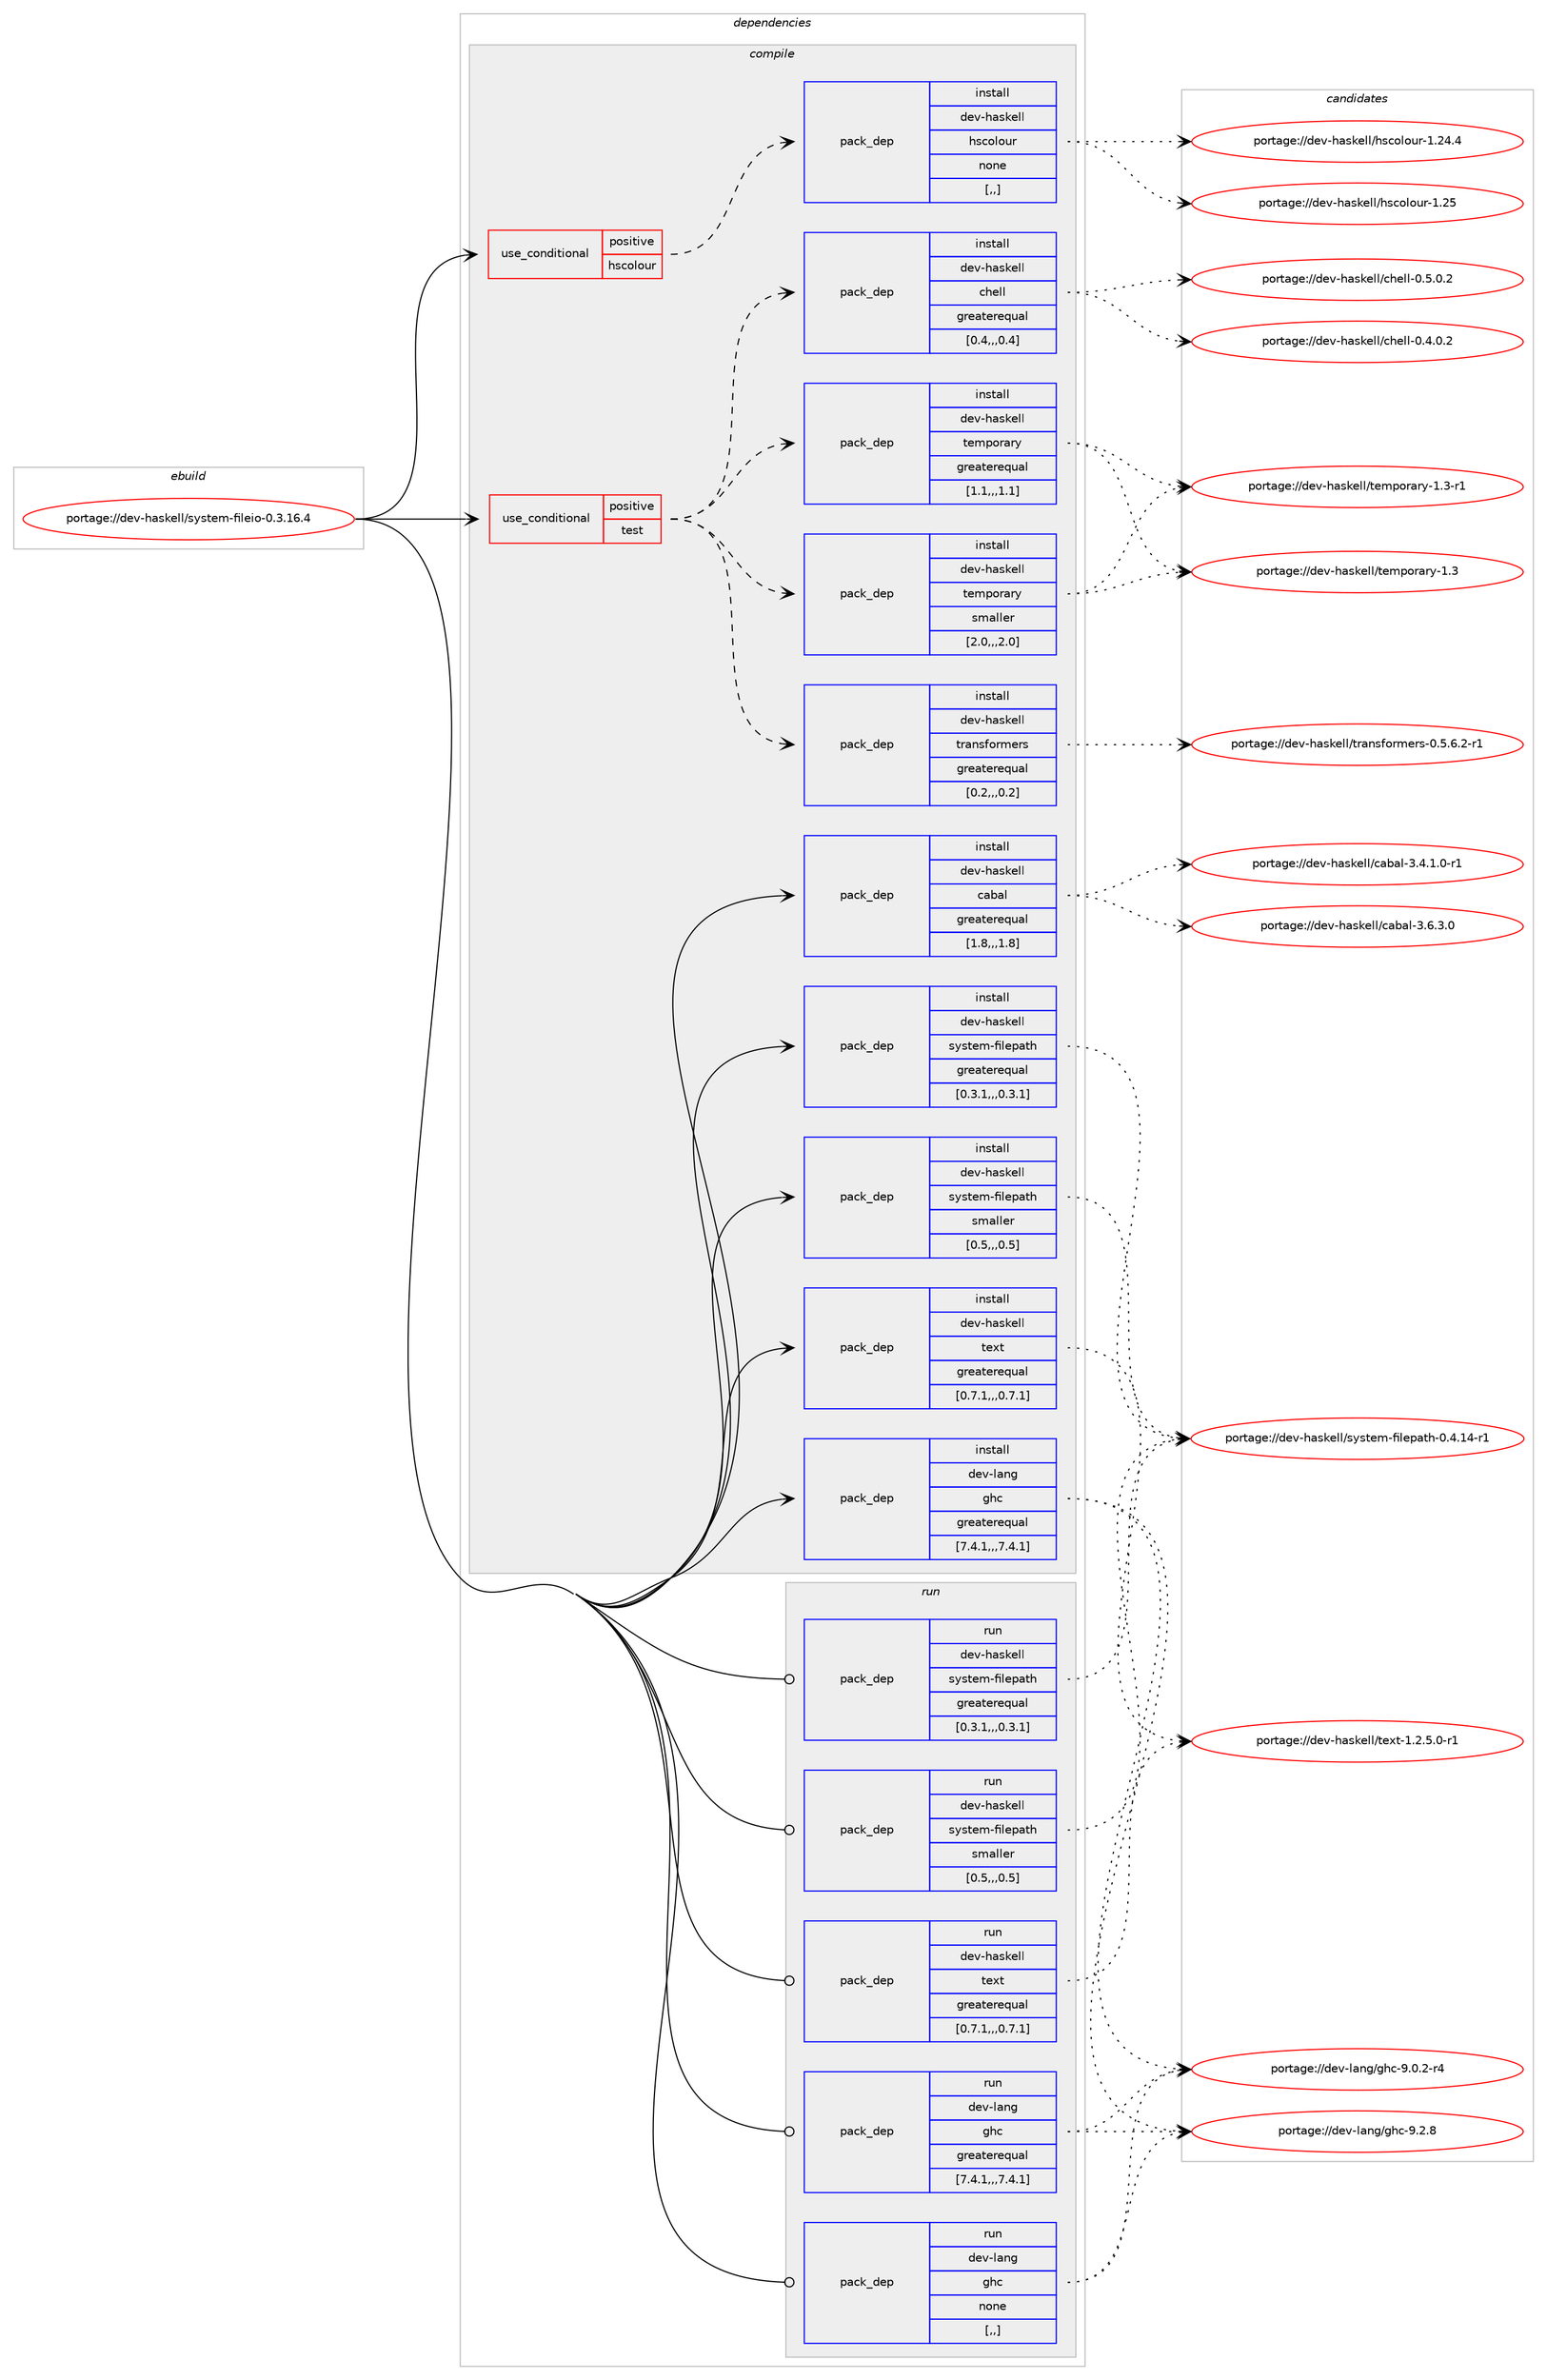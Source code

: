 digraph prolog {

# *************
# Graph options
# *************

newrank=true;
concentrate=true;
compound=true;
graph [rankdir=LR,fontname=Helvetica,fontsize=10,ranksep=1.5];#, ranksep=2.5, nodesep=0.2];
edge  [arrowhead=vee];
node  [fontname=Helvetica,fontsize=10];

# **********
# The ebuild
# **********

subgraph cluster_leftcol {
color=gray;
label=<<i>ebuild</i>>;
id [label="portage://dev-haskell/system-fileio-0.3.16.4", color=red, width=4, href="../dev-haskell/system-fileio-0.3.16.4.svg"];
}

# ****************
# The dependencies
# ****************

subgraph cluster_midcol {
color=gray;
label=<<i>dependencies</i>>;
subgraph cluster_compile {
fillcolor="#eeeeee";
style=filled;
label=<<i>compile</i>>;
subgraph cond21069 {
dependency88565 [label=<<TABLE BORDER="0" CELLBORDER="1" CELLSPACING="0" CELLPADDING="4"><TR><TD ROWSPAN="3" CELLPADDING="10">use_conditional</TD></TR><TR><TD>positive</TD></TR><TR><TD>hscolour</TD></TR></TABLE>>, shape=none, color=red];
subgraph pack66474 {
dependency88566 [label=<<TABLE BORDER="0" CELLBORDER="1" CELLSPACING="0" CELLPADDING="4" WIDTH="220"><TR><TD ROWSPAN="6" CELLPADDING="30">pack_dep</TD></TR><TR><TD WIDTH="110">install</TD></TR><TR><TD>dev-haskell</TD></TR><TR><TD>hscolour</TD></TR><TR><TD>none</TD></TR><TR><TD>[,,]</TD></TR></TABLE>>, shape=none, color=blue];
}
dependency88565:e -> dependency88566:w [weight=20,style="dashed",arrowhead="vee"];
}
id:e -> dependency88565:w [weight=20,style="solid",arrowhead="vee"];
subgraph cond21070 {
dependency88567 [label=<<TABLE BORDER="0" CELLBORDER="1" CELLSPACING="0" CELLPADDING="4"><TR><TD ROWSPAN="3" CELLPADDING="10">use_conditional</TD></TR><TR><TD>positive</TD></TR><TR><TD>test</TD></TR></TABLE>>, shape=none, color=red];
subgraph pack66475 {
dependency88568 [label=<<TABLE BORDER="0" CELLBORDER="1" CELLSPACING="0" CELLPADDING="4" WIDTH="220"><TR><TD ROWSPAN="6" CELLPADDING="30">pack_dep</TD></TR><TR><TD WIDTH="110">install</TD></TR><TR><TD>dev-haskell</TD></TR><TR><TD>chell</TD></TR><TR><TD>greaterequal</TD></TR><TR><TD>[0.4,,,0.4]</TD></TR></TABLE>>, shape=none, color=blue];
}
dependency88567:e -> dependency88568:w [weight=20,style="dashed",arrowhead="vee"];
subgraph pack66476 {
dependency88569 [label=<<TABLE BORDER="0" CELLBORDER="1" CELLSPACING="0" CELLPADDING="4" WIDTH="220"><TR><TD ROWSPAN="6" CELLPADDING="30">pack_dep</TD></TR><TR><TD WIDTH="110">install</TD></TR><TR><TD>dev-haskell</TD></TR><TR><TD>temporary</TD></TR><TR><TD>greaterequal</TD></TR><TR><TD>[1.1,,,1.1]</TD></TR></TABLE>>, shape=none, color=blue];
}
dependency88567:e -> dependency88569:w [weight=20,style="dashed",arrowhead="vee"];
subgraph pack66477 {
dependency88570 [label=<<TABLE BORDER="0" CELLBORDER="1" CELLSPACING="0" CELLPADDING="4" WIDTH="220"><TR><TD ROWSPAN="6" CELLPADDING="30">pack_dep</TD></TR><TR><TD WIDTH="110">install</TD></TR><TR><TD>dev-haskell</TD></TR><TR><TD>temporary</TD></TR><TR><TD>smaller</TD></TR><TR><TD>[2.0,,,2.0]</TD></TR></TABLE>>, shape=none, color=blue];
}
dependency88567:e -> dependency88570:w [weight=20,style="dashed",arrowhead="vee"];
subgraph pack66478 {
dependency88571 [label=<<TABLE BORDER="0" CELLBORDER="1" CELLSPACING="0" CELLPADDING="4" WIDTH="220"><TR><TD ROWSPAN="6" CELLPADDING="30">pack_dep</TD></TR><TR><TD WIDTH="110">install</TD></TR><TR><TD>dev-haskell</TD></TR><TR><TD>transformers</TD></TR><TR><TD>greaterequal</TD></TR><TR><TD>[0.2,,,0.2]</TD></TR></TABLE>>, shape=none, color=blue];
}
dependency88567:e -> dependency88571:w [weight=20,style="dashed",arrowhead="vee"];
}
id:e -> dependency88567:w [weight=20,style="solid",arrowhead="vee"];
subgraph pack66479 {
dependency88572 [label=<<TABLE BORDER="0" CELLBORDER="1" CELLSPACING="0" CELLPADDING="4" WIDTH="220"><TR><TD ROWSPAN="6" CELLPADDING="30">pack_dep</TD></TR><TR><TD WIDTH="110">install</TD></TR><TR><TD>dev-haskell</TD></TR><TR><TD>cabal</TD></TR><TR><TD>greaterequal</TD></TR><TR><TD>[1.8,,,1.8]</TD></TR></TABLE>>, shape=none, color=blue];
}
id:e -> dependency88572:w [weight=20,style="solid",arrowhead="vee"];
subgraph pack66480 {
dependency88573 [label=<<TABLE BORDER="0" CELLBORDER="1" CELLSPACING="0" CELLPADDING="4" WIDTH="220"><TR><TD ROWSPAN="6" CELLPADDING="30">pack_dep</TD></TR><TR><TD WIDTH="110">install</TD></TR><TR><TD>dev-haskell</TD></TR><TR><TD>system-filepath</TD></TR><TR><TD>greaterequal</TD></TR><TR><TD>[0.3.1,,,0.3.1]</TD></TR></TABLE>>, shape=none, color=blue];
}
id:e -> dependency88573:w [weight=20,style="solid",arrowhead="vee"];
subgraph pack66481 {
dependency88574 [label=<<TABLE BORDER="0" CELLBORDER="1" CELLSPACING="0" CELLPADDING="4" WIDTH="220"><TR><TD ROWSPAN="6" CELLPADDING="30">pack_dep</TD></TR><TR><TD WIDTH="110">install</TD></TR><TR><TD>dev-haskell</TD></TR><TR><TD>system-filepath</TD></TR><TR><TD>smaller</TD></TR><TR><TD>[0.5,,,0.5]</TD></TR></TABLE>>, shape=none, color=blue];
}
id:e -> dependency88574:w [weight=20,style="solid",arrowhead="vee"];
subgraph pack66482 {
dependency88575 [label=<<TABLE BORDER="0" CELLBORDER="1" CELLSPACING="0" CELLPADDING="4" WIDTH="220"><TR><TD ROWSPAN="6" CELLPADDING="30">pack_dep</TD></TR><TR><TD WIDTH="110">install</TD></TR><TR><TD>dev-haskell</TD></TR><TR><TD>text</TD></TR><TR><TD>greaterequal</TD></TR><TR><TD>[0.7.1,,,0.7.1]</TD></TR></TABLE>>, shape=none, color=blue];
}
id:e -> dependency88575:w [weight=20,style="solid",arrowhead="vee"];
subgraph pack66483 {
dependency88576 [label=<<TABLE BORDER="0" CELLBORDER="1" CELLSPACING="0" CELLPADDING="4" WIDTH="220"><TR><TD ROWSPAN="6" CELLPADDING="30">pack_dep</TD></TR><TR><TD WIDTH="110">install</TD></TR><TR><TD>dev-lang</TD></TR><TR><TD>ghc</TD></TR><TR><TD>greaterequal</TD></TR><TR><TD>[7.4.1,,,7.4.1]</TD></TR></TABLE>>, shape=none, color=blue];
}
id:e -> dependency88576:w [weight=20,style="solid",arrowhead="vee"];
}
subgraph cluster_compileandrun {
fillcolor="#eeeeee";
style=filled;
label=<<i>compile and run</i>>;
}
subgraph cluster_run {
fillcolor="#eeeeee";
style=filled;
label=<<i>run</i>>;
subgraph pack66484 {
dependency88577 [label=<<TABLE BORDER="0" CELLBORDER="1" CELLSPACING="0" CELLPADDING="4" WIDTH="220"><TR><TD ROWSPAN="6" CELLPADDING="30">pack_dep</TD></TR><TR><TD WIDTH="110">run</TD></TR><TR><TD>dev-haskell</TD></TR><TR><TD>system-filepath</TD></TR><TR><TD>greaterequal</TD></TR><TR><TD>[0.3.1,,,0.3.1]</TD></TR></TABLE>>, shape=none, color=blue];
}
id:e -> dependency88577:w [weight=20,style="solid",arrowhead="odot"];
subgraph pack66485 {
dependency88578 [label=<<TABLE BORDER="0" CELLBORDER="1" CELLSPACING="0" CELLPADDING="4" WIDTH="220"><TR><TD ROWSPAN="6" CELLPADDING="30">pack_dep</TD></TR><TR><TD WIDTH="110">run</TD></TR><TR><TD>dev-haskell</TD></TR><TR><TD>system-filepath</TD></TR><TR><TD>smaller</TD></TR><TR><TD>[0.5,,,0.5]</TD></TR></TABLE>>, shape=none, color=blue];
}
id:e -> dependency88578:w [weight=20,style="solid",arrowhead="odot"];
subgraph pack66486 {
dependency88579 [label=<<TABLE BORDER="0" CELLBORDER="1" CELLSPACING="0" CELLPADDING="4" WIDTH="220"><TR><TD ROWSPAN="6" CELLPADDING="30">pack_dep</TD></TR><TR><TD WIDTH="110">run</TD></TR><TR><TD>dev-haskell</TD></TR><TR><TD>text</TD></TR><TR><TD>greaterequal</TD></TR><TR><TD>[0.7.1,,,0.7.1]</TD></TR></TABLE>>, shape=none, color=blue];
}
id:e -> dependency88579:w [weight=20,style="solid",arrowhead="odot"];
subgraph pack66487 {
dependency88580 [label=<<TABLE BORDER="0" CELLBORDER="1" CELLSPACING="0" CELLPADDING="4" WIDTH="220"><TR><TD ROWSPAN="6" CELLPADDING="30">pack_dep</TD></TR><TR><TD WIDTH="110">run</TD></TR><TR><TD>dev-lang</TD></TR><TR><TD>ghc</TD></TR><TR><TD>greaterequal</TD></TR><TR><TD>[7.4.1,,,7.4.1]</TD></TR></TABLE>>, shape=none, color=blue];
}
id:e -> dependency88580:w [weight=20,style="solid",arrowhead="odot"];
subgraph pack66488 {
dependency88581 [label=<<TABLE BORDER="0" CELLBORDER="1" CELLSPACING="0" CELLPADDING="4" WIDTH="220"><TR><TD ROWSPAN="6" CELLPADDING="30">pack_dep</TD></TR><TR><TD WIDTH="110">run</TD></TR><TR><TD>dev-lang</TD></TR><TR><TD>ghc</TD></TR><TR><TD>none</TD></TR><TR><TD>[,,]</TD></TR></TABLE>>, shape=none, color=blue];
}
id:e -> dependency88581:w [weight=20,style="solid",arrowhead="odot"];
}
}

# **************
# The candidates
# **************

subgraph cluster_choices {
rank=same;
color=gray;
label=<<i>candidates</i>>;

subgraph choice66474 {
color=black;
nodesep=1;
choice100101118451049711510710110810847104115991111081111171144549465053 [label="portage://dev-haskell/hscolour-1.25", color=red, width=4,href="../dev-haskell/hscolour-1.25.svg"];
choice1001011184510497115107101108108471041159911110811111711445494650524652 [label="portage://dev-haskell/hscolour-1.24.4", color=red, width=4,href="../dev-haskell/hscolour-1.24.4.svg"];
dependency88566:e -> choice100101118451049711510710110810847104115991111081111171144549465053:w [style=dotted,weight="100"];
dependency88566:e -> choice1001011184510497115107101108108471041159911110811111711445494650524652:w [style=dotted,weight="100"];
}
subgraph choice66475 {
color=black;
nodesep=1;
choice100101118451049711510710110810847991041011081084548465346484650 [label="portage://dev-haskell/chell-0.5.0.2", color=red, width=4,href="../dev-haskell/chell-0.5.0.2.svg"];
choice100101118451049711510710110810847991041011081084548465246484650 [label="portage://dev-haskell/chell-0.4.0.2", color=red, width=4,href="../dev-haskell/chell-0.4.0.2.svg"];
dependency88568:e -> choice100101118451049711510710110810847991041011081084548465346484650:w [style=dotted,weight="100"];
dependency88568:e -> choice100101118451049711510710110810847991041011081084548465246484650:w [style=dotted,weight="100"];
}
subgraph choice66476 {
color=black;
nodesep=1;
choice10010111845104971151071011081084711610110911211111497114121454946514511449 [label="portage://dev-haskell/temporary-1.3-r1", color=red, width=4,href="../dev-haskell/temporary-1.3-r1.svg"];
choice1001011184510497115107101108108471161011091121111149711412145494651 [label="portage://dev-haskell/temporary-1.3", color=red, width=4,href="../dev-haskell/temporary-1.3.svg"];
dependency88569:e -> choice10010111845104971151071011081084711610110911211111497114121454946514511449:w [style=dotted,weight="100"];
dependency88569:e -> choice1001011184510497115107101108108471161011091121111149711412145494651:w [style=dotted,weight="100"];
}
subgraph choice66477 {
color=black;
nodesep=1;
choice10010111845104971151071011081084711610110911211111497114121454946514511449 [label="portage://dev-haskell/temporary-1.3-r1", color=red, width=4,href="../dev-haskell/temporary-1.3-r1.svg"];
choice1001011184510497115107101108108471161011091121111149711412145494651 [label="portage://dev-haskell/temporary-1.3", color=red, width=4,href="../dev-haskell/temporary-1.3.svg"];
dependency88570:e -> choice10010111845104971151071011081084711610110911211111497114121454946514511449:w [style=dotted,weight="100"];
dependency88570:e -> choice1001011184510497115107101108108471161011091121111149711412145494651:w [style=dotted,weight="100"];
}
subgraph choice66478 {
color=black;
nodesep=1;
choice1001011184510497115107101108108471161149711011510211111410910111411545484653465446504511449 [label="portage://dev-haskell/transformers-0.5.6.2-r1", color=red, width=4,href="../dev-haskell/transformers-0.5.6.2-r1.svg"];
dependency88571:e -> choice1001011184510497115107101108108471161149711011510211111410910111411545484653465446504511449:w [style=dotted,weight="100"];
}
subgraph choice66479 {
color=black;
nodesep=1;
choice100101118451049711510710110810847999798971084551465446514648 [label="portage://dev-haskell/cabal-3.6.3.0", color=red, width=4,href="../dev-haskell/cabal-3.6.3.0.svg"];
choice1001011184510497115107101108108479997989710845514652464946484511449 [label="portage://dev-haskell/cabal-3.4.1.0-r1", color=red, width=4,href="../dev-haskell/cabal-3.4.1.0-r1.svg"];
dependency88572:e -> choice100101118451049711510710110810847999798971084551465446514648:w [style=dotted,weight="100"];
dependency88572:e -> choice1001011184510497115107101108108479997989710845514652464946484511449:w [style=dotted,weight="100"];
}
subgraph choice66480 {
color=black;
nodesep=1;
choice1001011184510497115107101108108471151211151161011094510210510810111297116104454846524649524511449 [label="portage://dev-haskell/system-filepath-0.4.14-r1", color=red, width=4,href="../dev-haskell/system-filepath-0.4.14-r1.svg"];
dependency88573:e -> choice1001011184510497115107101108108471151211151161011094510210510810111297116104454846524649524511449:w [style=dotted,weight="100"];
}
subgraph choice66481 {
color=black;
nodesep=1;
choice1001011184510497115107101108108471151211151161011094510210510810111297116104454846524649524511449 [label="portage://dev-haskell/system-filepath-0.4.14-r1", color=red, width=4,href="../dev-haskell/system-filepath-0.4.14-r1.svg"];
dependency88574:e -> choice1001011184510497115107101108108471151211151161011094510210510810111297116104454846524649524511449:w [style=dotted,weight="100"];
}
subgraph choice66482 {
color=black;
nodesep=1;
choice10010111845104971151071011081084711610112011645494650465346484511449 [label="portage://dev-haskell/text-1.2.5.0-r1", color=red, width=4,href="../dev-haskell/text-1.2.5.0-r1.svg"];
dependency88575:e -> choice10010111845104971151071011081084711610112011645494650465346484511449:w [style=dotted,weight="100"];
}
subgraph choice66483 {
color=black;
nodesep=1;
choice10010111845108971101034710310499455746504656 [label="portage://dev-lang/ghc-9.2.8", color=red, width=4,href="../dev-lang/ghc-9.2.8.svg"];
choice100101118451089711010347103104994557464846504511452 [label="portage://dev-lang/ghc-9.0.2-r4", color=red, width=4,href="../dev-lang/ghc-9.0.2-r4.svg"];
dependency88576:e -> choice10010111845108971101034710310499455746504656:w [style=dotted,weight="100"];
dependency88576:e -> choice100101118451089711010347103104994557464846504511452:w [style=dotted,weight="100"];
}
subgraph choice66484 {
color=black;
nodesep=1;
choice1001011184510497115107101108108471151211151161011094510210510810111297116104454846524649524511449 [label="portage://dev-haskell/system-filepath-0.4.14-r1", color=red, width=4,href="../dev-haskell/system-filepath-0.4.14-r1.svg"];
dependency88577:e -> choice1001011184510497115107101108108471151211151161011094510210510810111297116104454846524649524511449:w [style=dotted,weight="100"];
}
subgraph choice66485 {
color=black;
nodesep=1;
choice1001011184510497115107101108108471151211151161011094510210510810111297116104454846524649524511449 [label="portage://dev-haskell/system-filepath-0.4.14-r1", color=red, width=4,href="../dev-haskell/system-filepath-0.4.14-r1.svg"];
dependency88578:e -> choice1001011184510497115107101108108471151211151161011094510210510810111297116104454846524649524511449:w [style=dotted,weight="100"];
}
subgraph choice66486 {
color=black;
nodesep=1;
choice10010111845104971151071011081084711610112011645494650465346484511449 [label="portage://dev-haskell/text-1.2.5.0-r1", color=red, width=4,href="../dev-haskell/text-1.2.5.0-r1.svg"];
dependency88579:e -> choice10010111845104971151071011081084711610112011645494650465346484511449:w [style=dotted,weight="100"];
}
subgraph choice66487 {
color=black;
nodesep=1;
choice10010111845108971101034710310499455746504656 [label="portage://dev-lang/ghc-9.2.8", color=red, width=4,href="../dev-lang/ghc-9.2.8.svg"];
choice100101118451089711010347103104994557464846504511452 [label="portage://dev-lang/ghc-9.0.2-r4", color=red, width=4,href="../dev-lang/ghc-9.0.2-r4.svg"];
dependency88580:e -> choice10010111845108971101034710310499455746504656:w [style=dotted,weight="100"];
dependency88580:e -> choice100101118451089711010347103104994557464846504511452:w [style=dotted,weight="100"];
}
subgraph choice66488 {
color=black;
nodesep=1;
choice10010111845108971101034710310499455746504656 [label="portage://dev-lang/ghc-9.2.8", color=red, width=4,href="../dev-lang/ghc-9.2.8.svg"];
choice100101118451089711010347103104994557464846504511452 [label="portage://dev-lang/ghc-9.0.2-r4", color=red, width=4,href="../dev-lang/ghc-9.0.2-r4.svg"];
dependency88581:e -> choice10010111845108971101034710310499455746504656:w [style=dotted,weight="100"];
dependency88581:e -> choice100101118451089711010347103104994557464846504511452:w [style=dotted,weight="100"];
}
}

}
